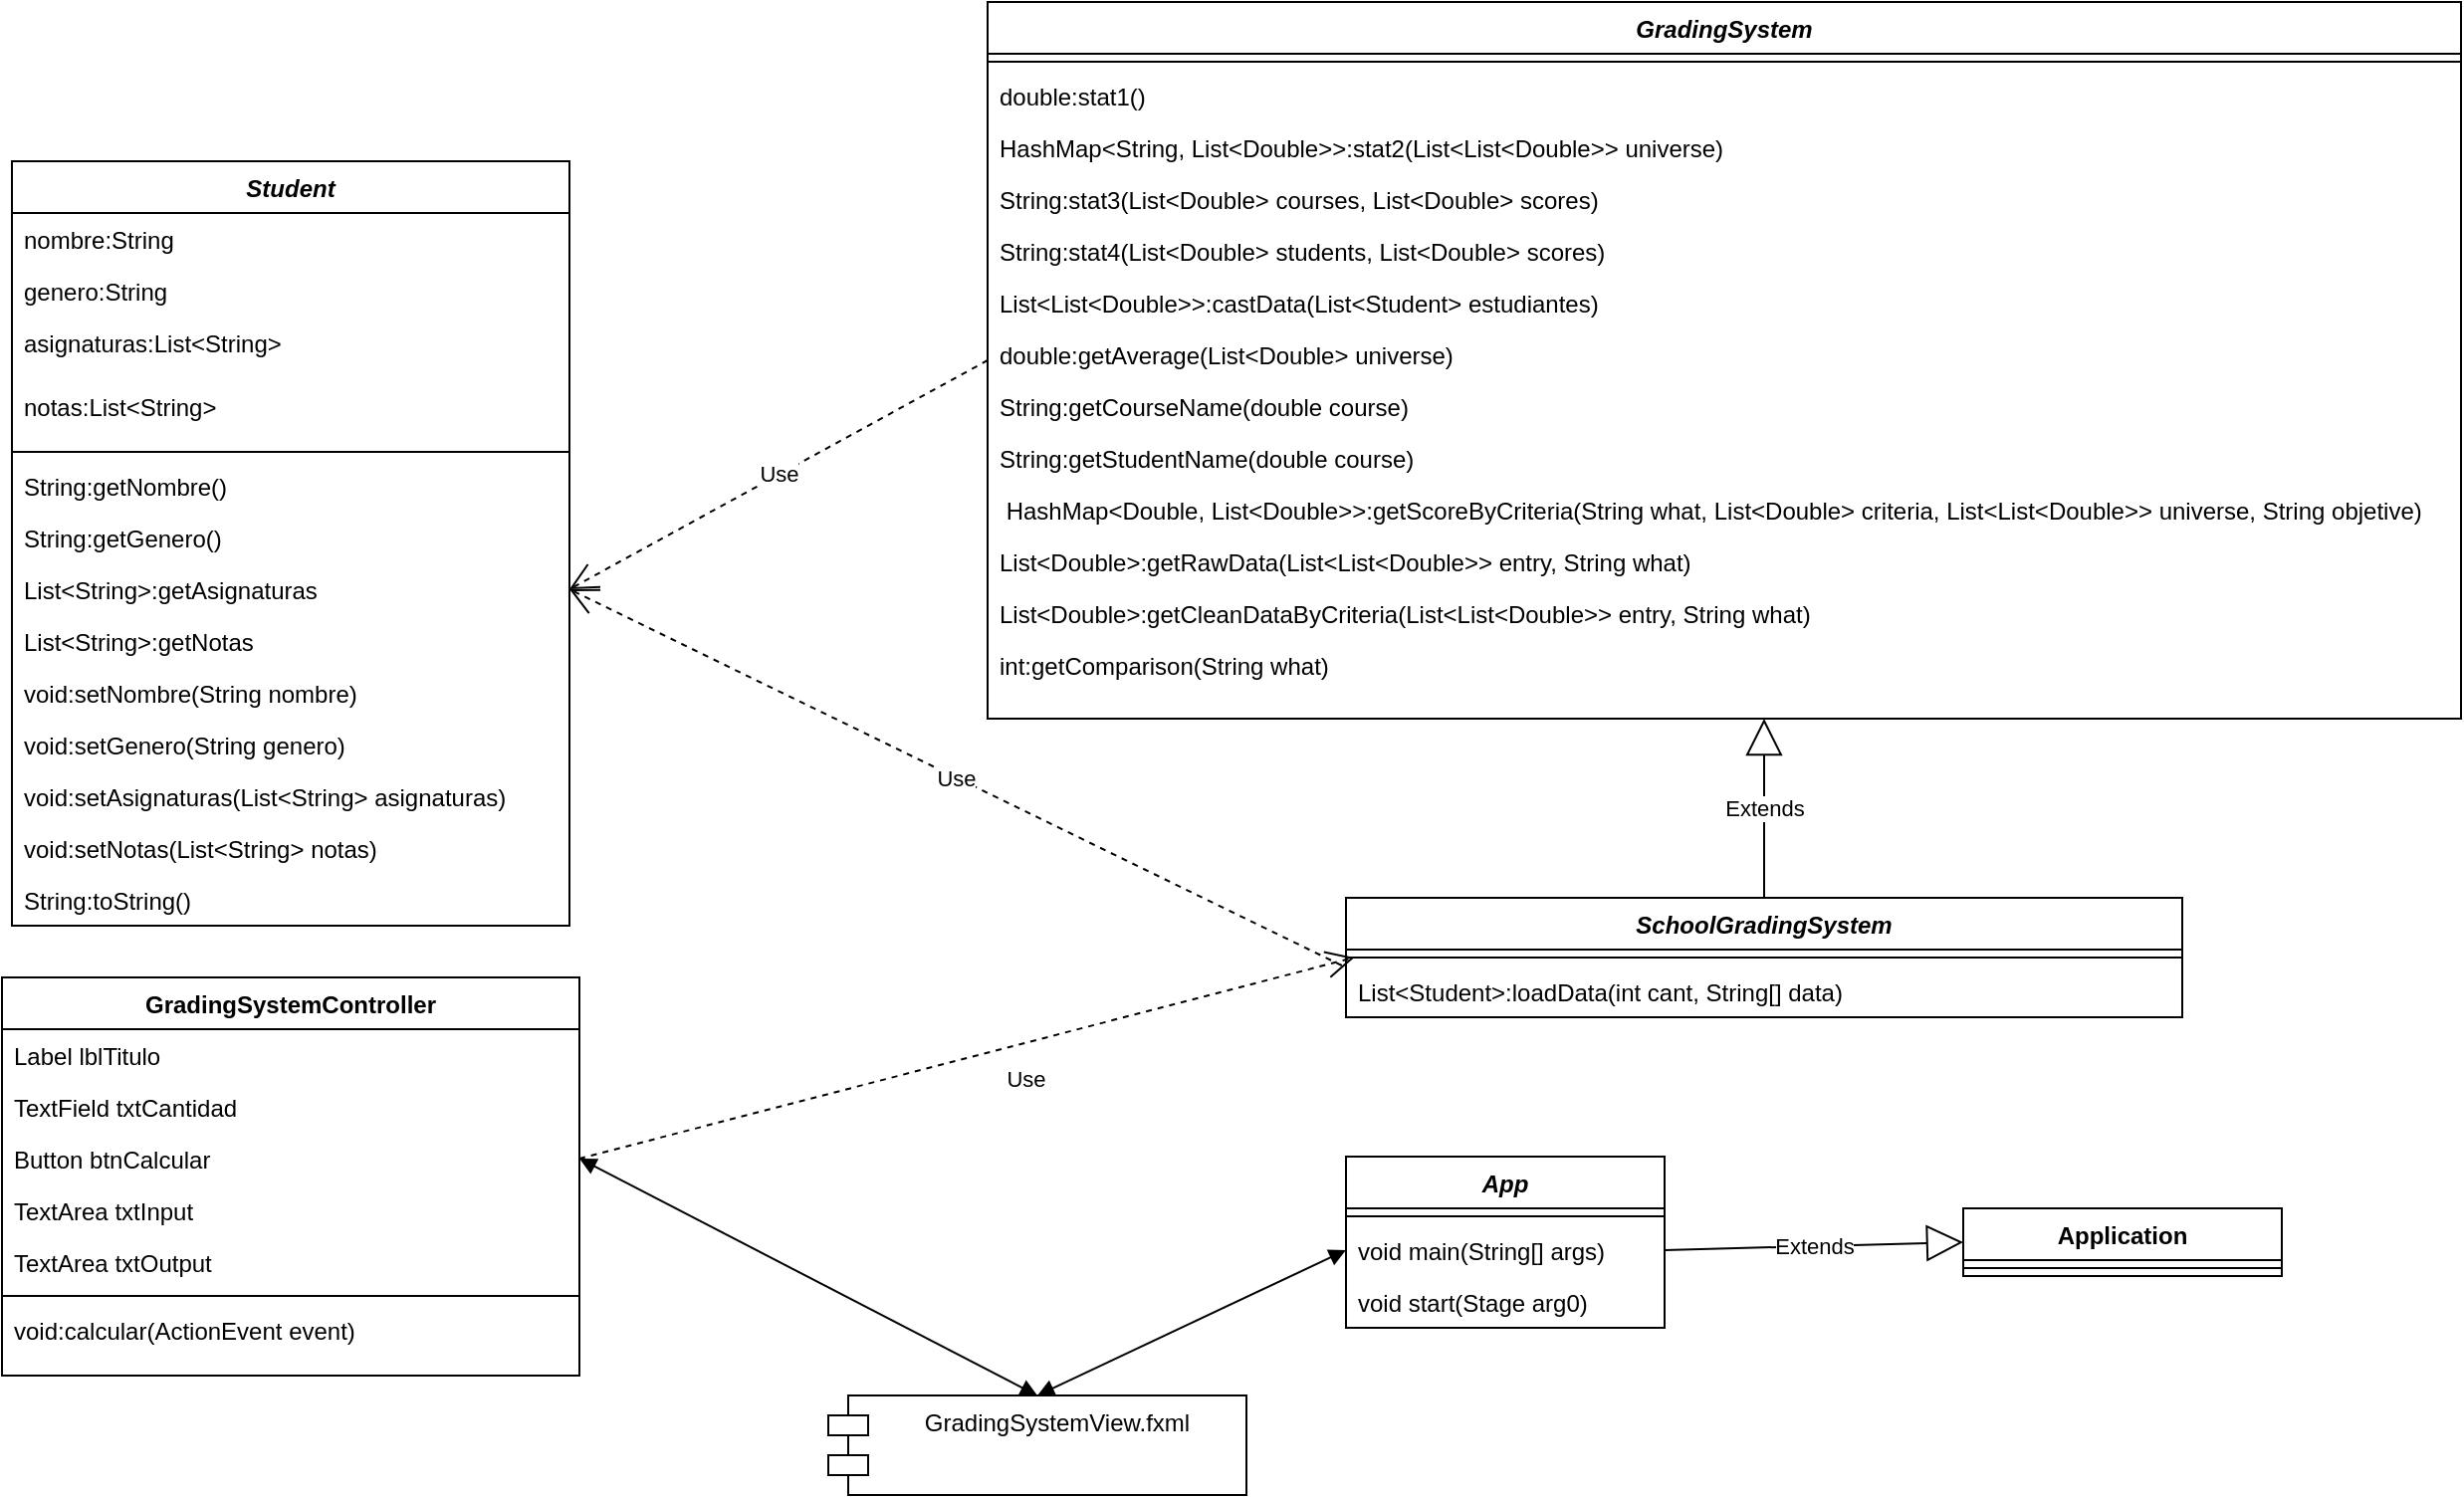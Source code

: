 <mxfile version="14.9.9" type="device"><diagram id="C5RBs43oDa-KdzZeNtuy" name="Page-1"><mxGraphModel dx="2249" dy="794" grid="1" gridSize="10" guides="1" tooltips="1" connect="1" arrows="1" fold="1" page="1" pageScale="1" pageWidth="827" pageHeight="1169" math="0" shadow="0"><root><mxCell id="WIyWlLk6GJQsqaUBKTNV-0"/><mxCell id="WIyWlLk6GJQsqaUBKTNV-1" parent="WIyWlLk6GJQsqaUBKTNV-0"/><mxCell id="zkfFHV4jXpPFQw0GAbJ--0" value="Student" style="swimlane;fontStyle=3;align=center;verticalAlign=top;childLayout=stackLayout;horizontal=1;startSize=26;horizontalStack=0;resizeParent=1;resizeLast=0;collapsible=1;marginBottom=0;rounded=0;shadow=0;strokeWidth=1;" parent="WIyWlLk6GJQsqaUBKTNV-1" vertex="1"><mxGeometry x="-250" y="90" width="280" height="384" as="geometry"><mxRectangle x="230" y="140" width="160" height="26" as="alternateBounds"/></mxGeometry></mxCell><mxCell id="zkfFHV4jXpPFQw0GAbJ--1" value="nombre:String" style="text;align=left;verticalAlign=top;spacingLeft=4;spacingRight=4;overflow=hidden;rotatable=0;points=[[0,0.5],[1,0.5]];portConstraint=eastwest;" parent="zkfFHV4jXpPFQw0GAbJ--0" vertex="1"><mxGeometry y="26" width="280" height="26" as="geometry"/></mxCell><mxCell id="zkfFHV4jXpPFQw0GAbJ--2" value="genero:String" style="text;align=left;verticalAlign=top;spacingLeft=4;spacingRight=4;overflow=hidden;rotatable=0;points=[[0,0.5],[1,0.5]];portConstraint=eastwest;rounded=0;shadow=0;html=0;" parent="zkfFHV4jXpPFQw0GAbJ--0" vertex="1"><mxGeometry y="52" width="280" height="26" as="geometry"/></mxCell><mxCell id="zkfFHV4jXpPFQw0GAbJ--3" value="asignaturas:List&lt;String&gt;" style="text;align=left;verticalAlign=top;spacingLeft=4;spacingRight=4;overflow=hidden;rotatable=0;points=[[0,0.5],[1,0.5]];portConstraint=eastwest;rounded=0;shadow=0;html=0;" parent="zkfFHV4jXpPFQw0GAbJ--0" vertex="1"><mxGeometry y="78" width="280" height="32" as="geometry"/></mxCell><mxCell id="uk6R81Iq_7rDIIWqnRsN-1" value="notas:List&lt;String&gt;" style="text;align=left;verticalAlign=top;spacingLeft=4;spacingRight=4;overflow=hidden;rotatable=0;points=[[0,0.5],[1,0.5]];portConstraint=eastwest;rounded=0;shadow=0;html=0;" vertex="1" parent="zkfFHV4jXpPFQw0GAbJ--0"><mxGeometry y="110" width="280" height="32" as="geometry"/></mxCell><mxCell id="zkfFHV4jXpPFQw0GAbJ--4" value="" style="line;html=1;strokeWidth=1;align=left;verticalAlign=middle;spacingTop=-1;spacingLeft=3;spacingRight=3;rotatable=0;labelPosition=right;points=[];portConstraint=eastwest;" parent="zkfFHV4jXpPFQw0GAbJ--0" vertex="1"><mxGeometry y="142" width="280" height="8" as="geometry"/></mxCell><mxCell id="zkfFHV4jXpPFQw0GAbJ--5" value="String:getNombre()" style="text;align=left;verticalAlign=top;spacingLeft=4;spacingRight=4;overflow=hidden;rotatable=0;points=[[0,0.5],[1,0.5]];portConstraint=eastwest;" parent="zkfFHV4jXpPFQw0GAbJ--0" vertex="1"><mxGeometry y="150" width="280" height="26" as="geometry"/></mxCell><mxCell id="uk6R81Iq_7rDIIWqnRsN-2" value="String:getGenero()" style="text;align=left;verticalAlign=top;spacingLeft=4;spacingRight=4;overflow=hidden;rotatable=0;points=[[0,0.5],[1,0.5]];portConstraint=eastwest;" vertex="1" parent="zkfFHV4jXpPFQw0GAbJ--0"><mxGeometry y="176" width="280" height="26" as="geometry"/></mxCell><mxCell id="uk6R81Iq_7rDIIWqnRsN-3" value="List&lt;String&gt;:getAsignaturas" style="text;align=left;verticalAlign=top;spacingLeft=4;spacingRight=4;overflow=hidden;rotatable=0;points=[[0,0.5],[1,0.5]];portConstraint=eastwest;" vertex="1" parent="zkfFHV4jXpPFQw0GAbJ--0"><mxGeometry y="202" width="280" height="26" as="geometry"/></mxCell><mxCell id="uk6R81Iq_7rDIIWqnRsN-4" value="List&lt;String&gt;:getNotas" style="text;align=left;verticalAlign=top;spacingLeft=4;spacingRight=4;overflow=hidden;rotatable=0;points=[[0,0.5],[1,0.5]];portConstraint=eastwest;" vertex="1" parent="zkfFHV4jXpPFQw0GAbJ--0"><mxGeometry y="228" width="280" height="26" as="geometry"/></mxCell><mxCell id="uk6R81Iq_7rDIIWqnRsN-5" value="void:setNombre(String nombre)" style="text;align=left;verticalAlign=top;spacingLeft=4;spacingRight=4;overflow=hidden;rotatable=0;points=[[0,0.5],[1,0.5]];portConstraint=eastwest;" vertex="1" parent="zkfFHV4jXpPFQw0GAbJ--0"><mxGeometry y="254" width="280" height="26" as="geometry"/></mxCell><mxCell id="uk6R81Iq_7rDIIWqnRsN-6" value="void:setGenero(String genero)" style="text;align=left;verticalAlign=top;spacingLeft=4;spacingRight=4;overflow=hidden;rotatable=0;points=[[0,0.5],[1,0.5]];portConstraint=eastwest;" vertex="1" parent="zkfFHV4jXpPFQw0GAbJ--0"><mxGeometry y="280" width="280" height="26" as="geometry"/></mxCell><mxCell id="uk6R81Iq_7rDIIWqnRsN-7" value="void:setAsignaturas(List&lt;String&gt; asignaturas)" style="text;align=left;verticalAlign=top;spacingLeft=4;spacingRight=4;overflow=hidden;rotatable=0;points=[[0,0.5],[1,0.5]];portConstraint=eastwest;" vertex="1" parent="zkfFHV4jXpPFQw0GAbJ--0"><mxGeometry y="306" width="280" height="26" as="geometry"/></mxCell><mxCell id="uk6R81Iq_7rDIIWqnRsN-8" value="void:setNotas(List&lt;String&gt; notas)" style="text;align=left;verticalAlign=top;spacingLeft=4;spacingRight=4;overflow=hidden;rotatable=0;points=[[0,0.5],[1,0.5]];portConstraint=eastwest;" vertex="1" parent="zkfFHV4jXpPFQw0GAbJ--0"><mxGeometry y="332" width="280" height="26" as="geometry"/></mxCell><mxCell id="uk6R81Iq_7rDIIWqnRsN-9" value="String:toString()" style="text;align=left;verticalAlign=top;spacingLeft=4;spacingRight=4;overflow=hidden;rotatable=0;points=[[0,0.5],[1,0.5]];portConstraint=eastwest;" vertex="1" parent="zkfFHV4jXpPFQw0GAbJ--0"><mxGeometry y="358" width="280" height="26" as="geometry"/></mxCell><mxCell id="zkfFHV4jXpPFQw0GAbJ--17" value="GradingSystem" style="swimlane;fontStyle=3;align=center;verticalAlign=top;childLayout=stackLayout;horizontal=1;startSize=26;horizontalStack=0;resizeParent=1;resizeLast=0;collapsible=1;marginBottom=0;rounded=0;shadow=0;strokeWidth=1;" parent="WIyWlLk6GJQsqaUBKTNV-1" vertex="1"><mxGeometry x="240" y="10" width="740" height="360" as="geometry"><mxRectangle x="550" y="140" width="160" height="26" as="alternateBounds"/></mxGeometry></mxCell><mxCell id="zkfFHV4jXpPFQw0GAbJ--23" value="" style="line;html=1;strokeWidth=1;align=left;verticalAlign=middle;spacingTop=-1;spacingLeft=3;spacingRight=3;rotatable=0;labelPosition=right;points=[];portConstraint=eastwest;" parent="zkfFHV4jXpPFQw0GAbJ--17" vertex="1"><mxGeometry y="26" width="740" height="8" as="geometry"/></mxCell><mxCell id="zkfFHV4jXpPFQw0GAbJ--24" value="double:stat1()" style="text;align=left;verticalAlign=top;spacingLeft=4;spacingRight=4;overflow=hidden;rotatable=0;points=[[0,0.5],[1,0.5]];portConstraint=eastwest;" parent="zkfFHV4jXpPFQw0GAbJ--17" vertex="1"><mxGeometry y="34" width="740" height="26" as="geometry"/></mxCell><mxCell id="uk6R81Iq_7rDIIWqnRsN-11" value="HashMap&lt;String, List&lt;Double&gt;&gt;:stat2(List&lt;List&lt;Double&gt;&gt; universe)" style="text;align=left;verticalAlign=top;spacingLeft=4;spacingRight=4;overflow=hidden;rotatable=0;points=[[0,0.5],[1,0.5]];portConstraint=eastwest;" vertex="1" parent="zkfFHV4jXpPFQw0GAbJ--17"><mxGeometry y="60" width="740" height="26" as="geometry"/></mxCell><mxCell id="uk6R81Iq_7rDIIWqnRsN-13" value="String:stat3(List&lt;Double&gt; courses, List&lt;Double&gt; scores)" style="text;align=left;verticalAlign=top;spacingLeft=4;spacingRight=4;overflow=hidden;rotatable=0;points=[[0,0.5],[1,0.5]];portConstraint=eastwest;" vertex="1" parent="zkfFHV4jXpPFQw0GAbJ--17"><mxGeometry y="86" width="740" height="26" as="geometry"/></mxCell><mxCell id="uk6R81Iq_7rDIIWqnRsN-14" value="String:stat4(List&lt;Double&gt; students, List&lt;Double&gt; scores)" style="text;align=left;verticalAlign=top;spacingLeft=4;spacingRight=4;overflow=hidden;rotatable=0;points=[[0,0.5],[1,0.5]];portConstraint=eastwest;" vertex="1" parent="zkfFHV4jXpPFQw0GAbJ--17"><mxGeometry y="112" width="740" height="26" as="geometry"/></mxCell><mxCell id="uk6R81Iq_7rDIIWqnRsN-15" value="List&lt;List&lt;Double&gt;&gt;:castData(List&lt;Student&gt; estudiantes)" style="text;align=left;verticalAlign=top;spacingLeft=4;spacingRight=4;overflow=hidden;rotatable=0;points=[[0,0.5],[1,0.5]];portConstraint=eastwest;" vertex="1" parent="zkfFHV4jXpPFQw0GAbJ--17"><mxGeometry y="138" width="740" height="26" as="geometry"/></mxCell><mxCell id="uk6R81Iq_7rDIIWqnRsN-16" value="double:getAverage(List&lt;Double&gt; universe)" style="text;align=left;verticalAlign=top;spacingLeft=4;spacingRight=4;overflow=hidden;rotatable=0;points=[[0,0.5],[1,0.5]];portConstraint=eastwest;" vertex="1" parent="zkfFHV4jXpPFQw0GAbJ--17"><mxGeometry y="164" width="740" height="26" as="geometry"/></mxCell><mxCell id="uk6R81Iq_7rDIIWqnRsN-17" value="String:getCourseName(double course)" style="text;align=left;verticalAlign=top;spacingLeft=4;spacingRight=4;overflow=hidden;rotatable=0;points=[[0,0.5],[1,0.5]];portConstraint=eastwest;" vertex="1" parent="zkfFHV4jXpPFQw0GAbJ--17"><mxGeometry y="190" width="740" height="26" as="geometry"/></mxCell><mxCell id="uk6R81Iq_7rDIIWqnRsN-18" value="String:getStudentName(double course)" style="text;align=left;verticalAlign=top;spacingLeft=4;spacingRight=4;overflow=hidden;rotatable=0;points=[[0,0.5],[1,0.5]];portConstraint=eastwest;" vertex="1" parent="zkfFHV4jXpPFQw0GAbJ--17"><mxGeometry y="216" width="740" height="26" as="geometry"/></mxCell><mxCell id="uk6R81Iq_7rDIIWqnRsN-19" value=" HashMap&lt;Double, List&lt;Double&gt;&gt;:getScoreByCriteria(String what, List&lt;Double&gt; criteria, List&lt;List&lt;Double&gt;&gt; universe, String objetive)" style="text;align=left;verticalAlign=top;spacingLeft=4;spacingRight=4;overflow=hidden;rotatable=0;points=[[0,0.5],[1,0.5]];portConstraint=eastwest;" vertex="1" parent="zkfFHV4jXpPFQw0GAbJ--17"><mxGeometry y="242" width="740" height="26" as="geometry"/></mxCell><mxCell id="uk6R81Iq_7rDIIWqnRsN-20" value="List&lt;Double&gt;:getRawData(List&lt;List&lt;Double&gt;&gt; entry, String what)" style="text;align=left;verticalAlign=top;spacingLeft=4;spacingRight=4;overflow=hidden;rotatable=0;points=[[0,0.5],[1,0.5]];portConstraint=eastwest;" vertex="1" parent="zkfFHV4jXpPFQw0GAbJ--17"><mxGeometry y="268" width="740" height="26" as="geometry"/></mxCell><mxCell id="uk6R81Iq_7rDIIWqnRsN-21" value="List&lt;Double&gt;:getCleanDataByCriteria(List&lt;List&lt;Double&gt;&gt; entry, String what)" style="text;align=left;verticalAlign=top;spacingLeft=4;spacingRight=4;overflow=hidden;rotatable=0;points=[[0,0.5],[1,0.5]];portConstraint=eastwest;" vertex="1" parent="zkfFHV4jXpPFQw0GAbJ--17"><mxGeometry y="294" width="740" height="26" as="geometry"/></mxCell><mxCell id="uk6R81Iq_7rDIIWqnRsN-22" value="int:getComparison(String what)" style="text;align=left;verticalAlign=top;spacingLeft=4;spacingRight=4;overflow=hidden;rotatable=0;points=[[0,0.5],[1,0.5]];portConstraint=eastwest;" vertex="1" parent="zkfFHV4jXpPFQw0GAbJ--17"><mxGeometry y="320" width="740" height="26" as="geometry"/></mxCell><mxCell id="uk6R81Iq_7rDIIWqnRsN-12" value="Use" style="endArrow=open;endSize=12;dashed=1;html=1;entryX=1;entryY=0.5;entryDx=0;entryDy=0;exitX=0;exitY=0.5;exitDx=0;exitDy=0;" edge="1" parent="WIyWlLk6GJQsqaUBKTNV-1" source="zkfFHV4jXpPFQw0GAbJ--17" target="uk6R81Iq_7rDIIWqnRsN-3"><mxGeometry width="160" relative="1" as="geometry"><mxPoint x="490" y="310" as="sourcePoint"/><mxPoint x="330" y="310" as="targetPoint"/></mxGeometry></mxCell><mxCell id="uk6R81Iq_7rDIIWqnRsN-23" value="SchoolGradingSystem" style="swimlane;fontStyle=3;align=center;verticalAlign=top;childLayout=stackLayout;horizontal=1;startSize=26;horizontalStack=0;resizeParent=1;resizeParentMax=0;resizeLast=0;collapsible=1;marginBottom=0;" vertex="1" parent="WIyWlLk6GJQsqaUBKTNV-1"><mxGeometry x="420" y="460" width="420" height="60" as="geometry"/></mxCell><mxCell id="uk6R81Iq_7rDIIWqnRsN-25" value="" style="line;strokeWidth=1;fillColor=none;align=left;verticalAlign=middle;spacingTop=-1;spacingLeft=3;spacingRight=3;rotatable=0;labelPosition=right;points=[];portConstraint=eastwest;" vertex="1" parent="uk6R81Iq_7rDIIWqnRsN-23"><mxGeometry y="26" width="420" height="8" as="geometry"/></mxCell><mxCell id="uk6R81Iq_7rDIIWqnRsN-26" value="List&lt;Student&gt;:loadData(int cant, String[] data)" style="text;strokeColor=none;fillColor=none;align=left;verticalAlign=top;spacingLeft=4;spacingRight=4;overflow=hidden;rotatable=0;points=[[0,0.5],[1,0.5]];portConstraint=eastwest;" vertex="1" parent="uk6R81Iq_7rDIIWqnRsN-23"><mxGeometry y="34" width="420" height="26" as="geometry"/></mxCell><mxCell id="uk6R81Iq_7rDIIWqnRsN-27" value="Extends" style="endArrow=block;endSize=16;endFill=0;html=1;exitX=0.5;exitY=0;exitDx=0;exitDy=0;" edge="1" parent="WIyWlLk6GJQsqaUBKTNV-1" source="uk6R81Iq_7rDIIWqnRsN-23"><mxGeometry width="160" relative="1" as="geometry"><mxPoint x="330" y="310" as="sourcePoint"/><mxPoint x="630" y="370" as="targetPoint"/><mxPoint as="offset"/></mxGeometry></mxCell><mxCell id="uk6R81Iq_7rDIIWqnRsN-28" value="Use" style="endArrow=open;endSize=12;dashed=1;html=1;entryX=1;entryY=0.5;entryDx=0;entryDy=0;exitX=-0.005;exitY=0;exitDx=0;exitDy=0;exitPerimeter=0;" edge="1" parent="WIyWlLk6GJQsqaUBKTNV-1" source="uk6R81Iq_7rDIIWqnRsN-26" target="uk6R81Iq_7rDIIWqnRsN-3"><mxGeometry width="160" relative="1" as="geometry"><mxPoint x="130" y="230" as="sourcePoint"/><mxPoint x="40" y="315" as="targetPoint"/></mxGeometry></mxCell><mxCell id="uk6R81Iq_7rDIIWqnRsN-29" value="GradingSystemController" style="swimlane;fontStyle=1;align=center;verticalAlign=top;childLayout=stackLayout;horizontal=1;startSize=26;horizontalStack=0;resizeParent=1;resizeParentMax=0;resizeLast=0;collapsible=1;marginBottom=0;" vertex="1" parent="WIyWlLk6GJQsqaUBKTNV-1"><mxGeometry x="-255" y="500" width="290" height="200" as="geometry"/></mxCell><mxCell id="uk6R81Iq_7rDIIWqnRsN-30" value="Label lblTitulo" style="text;strokeColor=none;fillColor=none;align=left;verticalAlign=top;spacingLeft=4;spacingRight=4;overflow=hidden;rotatable=0;points=[[0,0.5],[1,0.5]];portConstraint=eastwest;" vertex="1" parent="uk6R81Iq_7rDIIWqnRsN-29"><mxGeometry y="26" width="290" height="26" as="geometry"/></mxCell><mxCell id="uk6R81Iq_7rDIIWqnRsN-37" value="TextField txtCantidad" style="text;strokeColor=none;fillColor=none;align=left;verticalAlign=top;spacingLeft=4;spacingRight=4;overflow=hidden;rotatable=0;points=[[0,0.5],[1,0.5]];portConstraint=eastwest;" vertex="1" parent="uk6R81Iq_7rDIIWqnRsN-29"><mxGeometry y="52" width="290" height="26" as="geometry"/></mxCell><mxCell id="uk6R81Iq_7rDIIWqnRsN-40" value="Button btnCalcular" style="text;strokeColor=none;fillColor=none;align=left;verticalAlign=top;spacingLeft=4;spacingRight=4;overflow=hidden;rotatable=0;points=[[0,0.5],[1,0.5]];portConstraint=eastwest;" vertex="1" parent="uk6R81Iq_7rDIIWqnRsN-29"><mxGeometry y="78" width="290" height="26" as="geometry"/></mxCell><mxCell id="uk6R81Iq_7rDIIWqnRsN-42" value="TextArea txtInput" style="text;strokeColor=none;fillColor=none;align=left;verticalAlign=top;spacingLeft=4;spacingRight=4;overflow=hidden;rotatable=0;points=[[0,0.5],[1,0.5]];portConstraint=eastwest;" vertex="1" parent="uk6R81Iq_7rDIIWqnRsN-29"><mxGeometry y="104" width="290" height="26" as="geometry"/></mxCell><mxCell id="uk6R81Iq_7rDIIWqnRsN-41" value="TextArea txtOutput" style="text;strokeColor=none;fillColor=none;align=left;verticalAlign=top;spacingLeft=4;spacingRight=4;overflow=hidden;rotatable=0;points=[[0,0.5],[1,0.5]];portConstraint=eastwest;" vertex="1" parent="uk6R81Iq_7rDIIWqnRsN-29"><mxGeometry y="130" width="290" height="26" as="geometry"/></mxCell><mxCell id="uk6R81Iq_7rDIIWqnRsN-31" value="" style="line;strokeWidth=1;fillColor=none;align=left;verticalAlign=middle;spacingTop=-1;spacingLeft=3;spacingRight=3;rotatable=0;labelPosition=right;points=[];portConstraint=eastwest;" vertex="1" parent="uk6R81Iq_7rDIIWqnRsN-29"><mxGeometry y="156" width="290" height="8" as="geometry"/></mxCell><mxCell id="uk6R81Iq_7rDIIWqnRsN-32" value="void:calcular(ActionEvent event)" style="text;strokeColor=none;fillColor=none;align=left;verticalAlign=top;spacingLeft=4;spacingRight=4;overflow=hidden;rotatable=0;points=[[0,0.5],[1,0.5]];portConstraint=eastwest;" vertex="1" parent="uk6R81Iq_7rDIIWqnRsN-29"><mxGeometry y="164" width="290" height="36" as="geometry"/></mxCell><mxCell id="uk6R81Iq_7rDIIWqnRsN-35" value="Use" style="endArrow=open;endSize=12;dashed=1;html=1;exitX=1;exitY=0.5;exitDx=0;exitDy=0;entryX=0.01;entryY=-0.154;entryDx=0;entryDy=0;entryPerimeter=0;" edge="1" parent="WIyWlLk6GJQsqaUBKTNV-1" source="uk6R81Iq_7rDIIWqnRsN-40" target="uk6R81Iq_7rDIIWqnRsN-26"><mxGeometry x="0.127" y="-17" width="160" relative="1" as="geometry"><mxPoint x="330" y="310" as="sourcePoint"/><mxPoint x="490" y="310" as="targetPoint"/><mxPoint as="offset"/></mxGeometry></mxCell><mxCell id="uk6R81Iq_7rDIIWqnRsN-47" value="App" style="swimlane;fontStyle=3;align=center;verticalAlign=top;childLayout=stackLayout;horizontal=1;startSize=26;horizontalStack=0;resizeParent=1;resizeParentMax=0;resizeLast=0;collapsible=1;marginBottom=0;" vertex="1" parent="WIyWlLk6GJQsqaUBKTNV-1"><mxGeometry x="420" y="590" width="160" height="86" as="geometry"/></mxCell><mxCell id="uk6R81Iq_7rDIIWqnRsN-49" value="" style="line;strokeWidth=1;fillColor=none;align=left;verticalAlign=middle;spacingTop=-1;spacingLeft=3;spacingRight=3;rotatable=0;labelPosition=right;points=[];portConstraint=eastwest;" vertex="1" parent="uk6R81Iq_7rDIIWqnRsN-47"><mxGeometry y="26" width="160" height="8" as="geometry"/></mxCell><mxCell id="uk6R81Iq_7rDIIWqnRsN-50" value="void main(String[] args)" style="text;strokeColor=none;fillColor=none;align=left;verticalAlign=top;spacingLeft=4;spacingRight=4;overflow=hidden;rotatable=0;points=[[0,0.5],[1,0.5]];portConstraint=eastwest;" vertex="1" parent="uk6R81Iq_7rDIIWqnRsN-47"><mxGeometry y="34" width="160" height="26" as="geometry"/></mxCell><mxCell id="uk6R81Iq_7rDIIWqnRsN-51" value="void start(Stage arg0)" style="text;strokeColor=none;fillColor=none;align=left;verticalAlign=top;spacingLeft=4;spacingRight=4;overflow=hidden;rotatable=0;points=[[0,0.5],[1,0.5]];portConstraint=eastwest;" vertex="1" parent="uk6R81Iq_7rDIIWqnRsN-47"><mxGeometry y="60" width="160" height="26" as="geometry"/></mxCell><mxCell id="uk6R81Iq_7rDIIWqnRsN-52" value="GradingSystemView.fxml" style="shape=module;align=left;spacingLeft=20;align=center;verticalAlign=top;" vertex="1" parent="WIyWlLk6GJQsqaUBKTNV-1"><mxGeometry x="160" y="710" width="210" height="50" as="geometry"/></mxCell><mxCell id="uk6R81Iq_7rDIIWqnRsN-53" value="" style="endArrow=block;startArrow=block;endFill=1;startFill=1;html=1;exitX=1;exitY=0.5;exitDx=0;exitDy=0;entryX=0.5;entryY=0;entryDx=0;entryDy=0;" edge="1" parent="WIyWlLk6GJQsqaUBKTNV-1" source="uk6R81Iq_7rDIIWqnRsN-40" target="uk6R81Iq_7rDIIWqnRsN-52"><mxGeometry width="160" relative="1" as="geometry"><mxPoint x="330" y="560" as="sourcePoint"/><mxPoint x="490" y="560" as="targetPoint"/></mxGeometry></mxCell><mxCell id="uk6R81Iq_7rDIIWqnRsN-55" value="" style="endArrow=block;startArrow=block;endFill=1;startFill=1;html=1;exitX=0.5;exitY=0;exitDx=0;exitDy=0;entryX=0;entryY=0.5;entryDx=0;entryDy=0;" edge="1" parent="WIyWlLk6GJQsqaUBKTNV-1" source="uk6R81Iq_7rDIIWqnRsN-52" target="uk6R81Iq_7rDIIWqnRsN-50"><mxGeometry width="160" relative="1" as="geometry"><mxPoint x="330" y="560" as="sourcePoint"/><mxPoint x="490" y="560" as="targetPoint"/></mxGeometry></mxCell><mxCell id="uk6R81Iq_7rDIIWqnRsN-56" value="Application" style="swimlane;fontStyle=1;align=center;verticalAlign=top;childLayout=stackLayout;horizontal=1;startSize=26;horizontalStack=0;resizeParent=1;resizeParentMax=0;resizeLast=0;collapsible=1;marginBottom=0;" vertex="1" parent="WIyWlLk6GJQsqaUBKTNV-1"><mxGeometry x="730" y="616" width="160" height="34" as="geometry"/></mxCell><mxCell id="uk6R81Iq_7rDIIWqnRsN-58" value="" style="line;strokeWidth=1;fillColor=none;align=left;verticalAlign=middle;spacingTop=-1;spacingLeft=3;spacingRight=3;rotatable=0;labelPosition=right;points=[];portConstraint=eastwest;" vertex="1" parent="uk6R81Iq_7rDIIWqnRsN-56"><mxGeometry y="26" width="160" height="8" as="geometry"/></mxCell><mxCell id="uk6R81Iq_7rDIIWqnRsN-60" value="Extends" style="endArrow=block;endSize=16;endFill=0;html=1;entryX=0;entryY=0.5;entryDx=0;entryDy=0;exitX=1;exitY=0.5;exitDx=0;exitDy=0;" edge="1" parent="WIyWlLk6GJQsqaUBKTNV-1" source="uk6R81Iq_7rDIIWqnRsN-50" target="uk6R81Iq_7rDIIWqnRsN-56"><mxGeometry width="160" relative="1" as="geometry"><mxPoint x="330" y="660" as="sourcePoint"/><mxPoint x="680" y="629" as="targetPoint"/></mxGeometry></mxCell></root></mxGraphModel></diagram></mxfile>